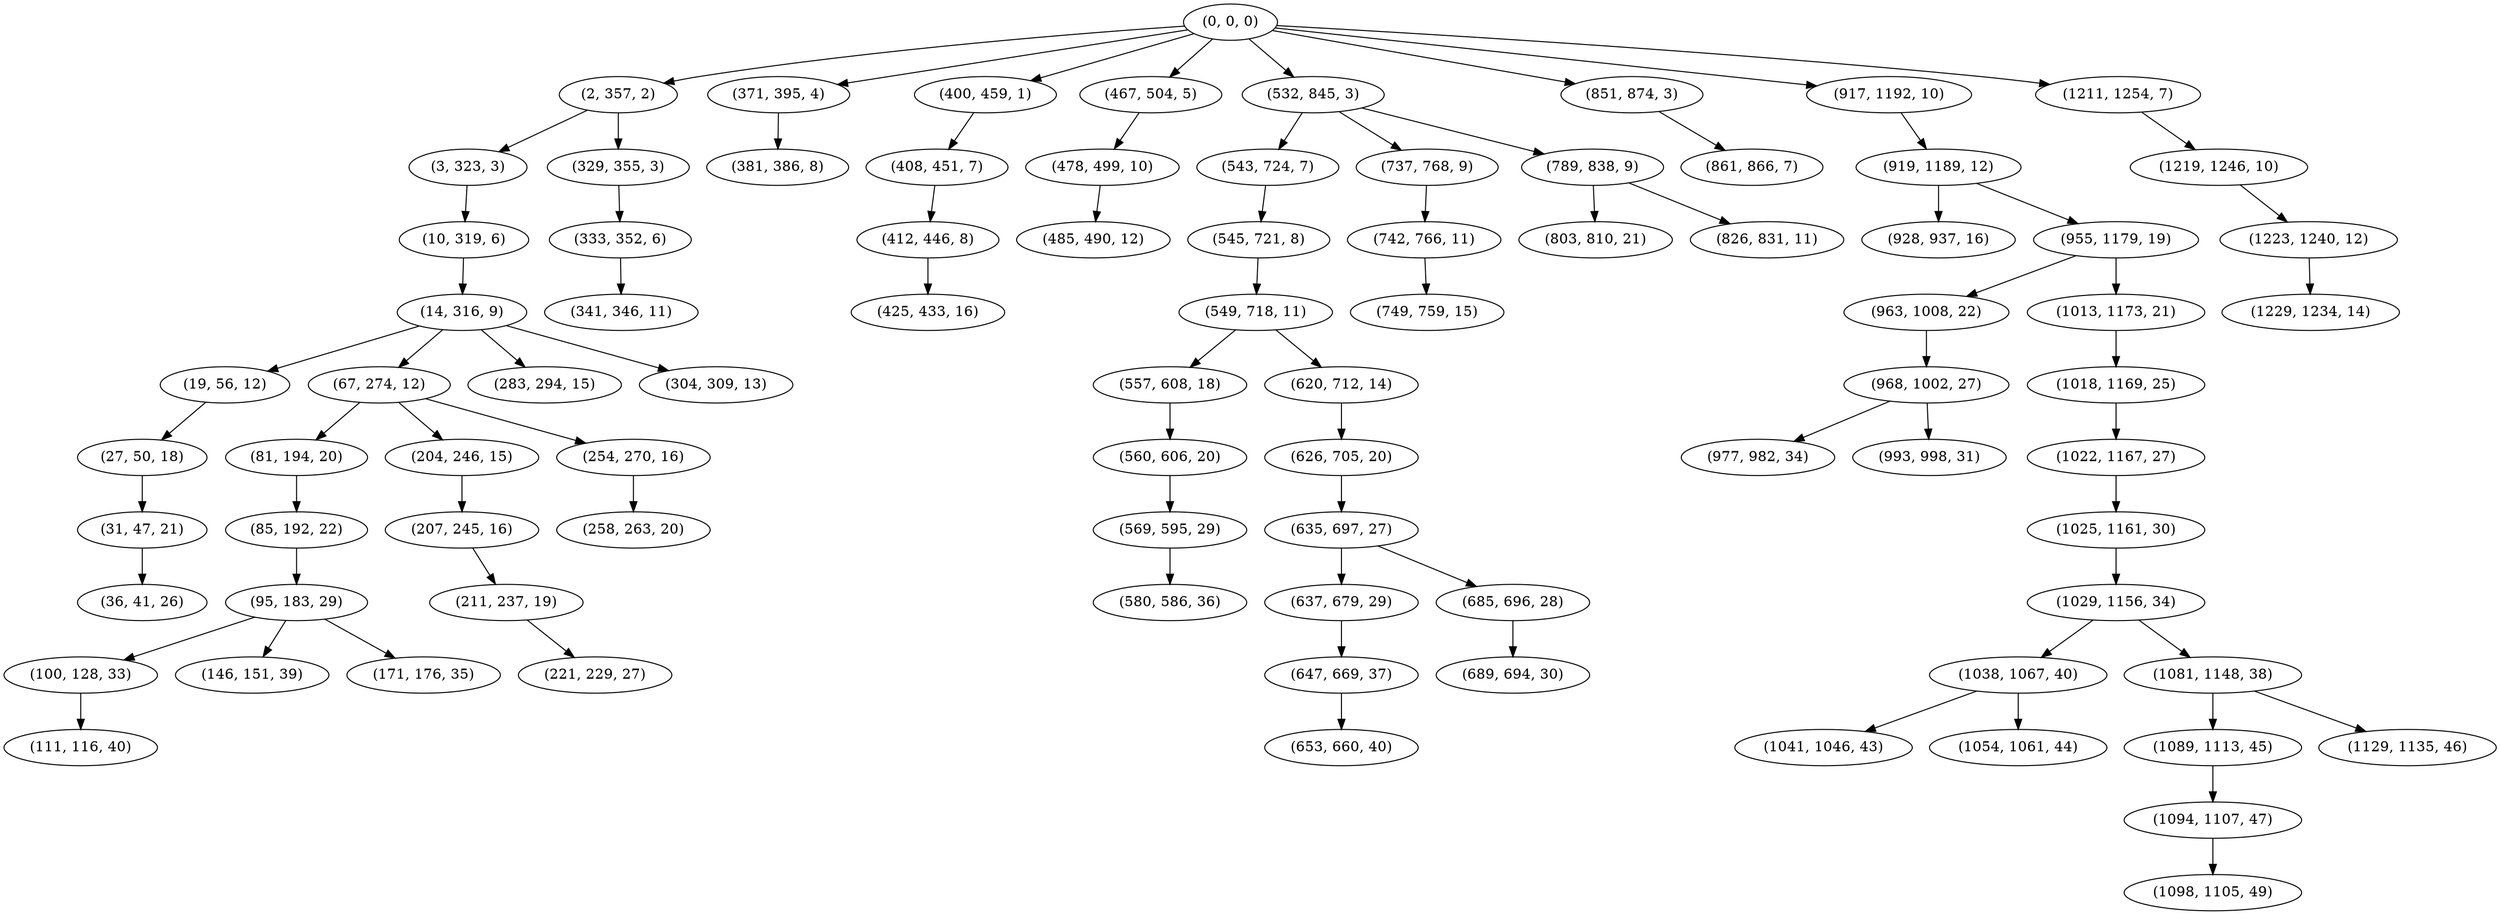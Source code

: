 digraph tree {
    "(0, 0, 0)";
    "(2, 357, 2)";
    "(3, 323, 3)";
    "(10, 319, 6)";
    "(14, 316, 9)";
    "(19, 56, 12)";
    "(27, 50, 18)";
    "(31, 47, 21)";
    "(36, 41, 26)";
    "(67, 274, 12)";
    "(81, 194, 20)";
    "(85, 192, 22)";
    "(95, 183, 29)";
    "(100, 128, 33)";
    "(111, 116, 40)";
    "(146, 151, 39)";
    "(171, 176, 35)";
    "(204, 246, 15)";
    "(207, 245, 16)";
    "(211, 237, 19)";
    "(221, 229, 27)";
    "(254, 270, 16)";
    "(258, 263, 20)";
    "(283, 294, 15)";
    "(304, 309, 13)";
    "(329, 355, 3)";
    "(333, 352, 6)";
    "(341, 346, 11)";
    "(371, 395, 4)";
    "(381, 386, 8)";
    "(400, 459, 1)";
    "(408, 451, 7)";
    "(412, 446, 8)";
    "(425, 433, 16)";
    "(467, 504, 5)";
    "(478, 499, 10)";
    "(485, 490, 12)";
    "(532, 845, 3)";
    "(543, 724, 7)";
    "(545, 721, 8)";
    "(549, 718, 11)";
    "(557, 608, 18)";
    "(560, 606, 20)";
    "(569, 595, 29)";
    "(580, 586, 36)";
    "(620, 712, 14)";
    "(626, 705, 20)";
    "(635, 697, 27)";
    "(637, 679, 29)";
    "(647, 669, 37)";
    "(653, 660, 40)";
    "(685, 696, 28)";
    "(689, 694, 30)";
    "(737, 768, 9)";
    "(742, 766, 11)";
    "(749, 759, 15)";
    "(789, 838, 9)";
    "(803, 810, 21)";
    "(826, 831, 11)";
    "(851, 874, 3)";
    "(861, 866, 7)";
    "(917, 1192, 10)";
    "(919, 1189, 12)";
    "(928, 937, 16)";
    "(955, 1179, 19)";
    "(963, 1008, 22)";
    "(968, 1002, 27)";
    "(977, 982, 34)";
    "(993, 998, 31)";
    "(1013, 1173, 21)";
    "(1018, 1169, 25)";
    "(1022, 1167, 27)";
    "(1025, 1161, 30)";
    "(1029, 1156, 34)";
    "(1038, 1067, 40)";
    "(1041, 1046, 43)";
    "(1054, 1061, 44)";
    "(1081, 1148, 38)";
    "(1089, 1113, 45)";
    "(1094, 1107, 47)";
    "(1098, 1105, 49)";
    "(1129, 1135, 46)";
    "(1211, 1254, 7)";
    "(1219, 1246, 10)";
    "(1223, 1240, 12)";
    "(1229, 1234, 14)";
    "(0, 0, 0)" -> "(2, 357, 2)";
    "(0, 0, 0)" -> "(371, 395, 4)";
    "(0, 0, 0)" -> "(400, 459, 1)";
    "(0, 0, 0)" -> "(467, 504, 5)";
    "(0, 0, 0)" -> "(532, 845, 3)";
    "(0, 0, 0)" -> "(851, 874, 3)";
    "(0, 0, 0)" -> "(917, 1192, 10)";
    "(0, 0, 0)" -> "(1211, 1254, 7)";
    "(2, 357, 2)" -> "(3, 323, 3)";
    "(2, 357, 2)" -> "(329, 355, 3)";
    "(3, 323, 3)" -> "(10, 319, 6)";
    "(10, 319, 6)" -> "(14, 316, 9)";
    "(14, 316, 9)" -> "(19, 56, 12)";
    "(14, 316, 9)" -> "(67, 274, 12)";
    "(14, 316, 9)" -> "(283, 294, 15)";
    "(14, 316, 9)" -> "(304, 309, 13)";
    "(19, 56, 12)" -> "(27, 50, 18)";
    "(27, 50, 18)" -> "(31, 47, 21)";
    "(31, 47, 21)" -> "(36, 41, 26)";
    "(67, 274, 12)" -> "(81, 194, 20)";
    "(67, 274, 12)" -> "(204, 246, 15)";
    "(67, 274, 12)" -> "(254, 270, 16)";
    "(81, 194, 20)" -> "(85, 192, 22)";
    "(85, 192, 22)" -> "(95, 183, 29)";
    "(95, 183, 29)" -> "(100, 128, 33)";
    "(95, 183, 29)" -> "(146, 151, 39)";
    "(95, 183, 29)" -> "(171, 176, 35)";
    "(100, 128, 33)" -> "(111, 116, 40)";
    "(204, 246, 15)" -> "(207, 245, 16)";
    "(207, 245, 16)" -> "(211, 237, 19)";
    "(211, 237, 19)" -> "(221, 229, 27)";
    "(254, 270, 16)" -> "(258, 263, 20)";
    "(329, 355, 3)" -> "(333, 352, 6)";
    "(333, 352, 6)" -> "(341, 346, 11)";
    "(371, 395, 4)" -> "(381, 386, 8)";
    "(400, 459, 1)" -> "(408, 451, 7)";
    "(408, 451, 7)" -> "(412, 446, 8)";
    "(412, 446, 8)" -> "(425, 433, 16)";
    "(467, 504, 5)" -> "(478, 499, 10)";
    "(478, 499, 10)" -> "(485, 490, 12)";
    "(532, 845, 3)" -> "(543, 724, 7)";
    "(532, 845, 3)" -> "(737, 768, 9)";
    "(532, 845, 3)" -> "(789, 838, 9)";
    "(543, 724, 7)" -> "(545, 721, 8)";
    "(545, 721, 8)" -> "(549, 718, 11)";
    "(549, 718, 11)" -> "(557, 608, 18)";
    "(549, 718, 11)" -> "(620, 712, 14)";
    "(557, 608, 18)" -> "(560, 606, 20)";
    "(560, 606, 20)" -> "(569, 595, 29)";
    "(569, 595, 29)" -> "(580, 586, 36)";
    "(620, 712, 14)" -> "(626, 705, 20)";
    "(626, 705, 20)" -> "(635, 697, 27)";
    "(635, 697, 27)" -> "(637, 679, 29)";
    "(635, 697, 27)" -> "(685, 696, 28)";
    "(637, 679, 29)" -> "(647, 669, 37)";
    "(647, 669, 37)" -> "(653, 660, 40)";
    "(685, 696, 28)" -> "(689, 694, 30)";
    "(737, 768, 9)" -> "(742, 766, 11)";
    "(742, 766, 11)" -> "(749, 759, 15)";
    "(789, 838, 9)" -> "(803, 810, 21)";
    "(789, 838, 9)" -> "(826, 831, 11)";
    "(851, 874, 3)" -> "(861, 866, 7)";
    "(917, 1192, 10)" -> "(919, 1189, 12)";
    "(919, 1189, 12)" -> "(928, 937, 16)";
    "(919, 1189, 12)" -> "(955, 1179, 19)";
    "(955, 1179, 19)" -> "(963, 1008, 22)";
    "(955, 1179, 19)" -> "(1013, 1173, 21)";
    "(963, 1008, 22)" -> "(968, 1002, 27)";
    "(968, 1002, 27)" -> "(977, 982, 34)";
    "(968, 1002, 27)" -> "(993, 998, 31)";
    "(1013, 1173, 21)" -> "(1018, 1169, 25)";
    "(1018, 1169, 25)" -> "(1022, 1167, 27)";
    "(1022, 1167, 27)" -> "(1025, 1161, 30)";
    "(1025, 1161, 30)" -> "(1029, 1156, 34)";
    "(1029, 1156, 34)" -> "(1038, 1067, 40)";
    "(1029, 1156, 34)" -> "(1081, 1148, 38)";
    "(1038, 1067, 40)" -> "(1041, 1046, 43)";
    "(1038, 1067, 40)" -> "(1054, 1061, 44)";
    "(1081, 1148, 38)" -> "(1089, 1113, 45)";
    "(1081, 1148, 38)" -> "(1129, 1135, 46)";
    "(1089, 1113, 45)" -> "(1094, 1107, 47)";
    "(1094, 1107, 47)" -> "(1098, 1105, 49)";
    "(1211, 1254, 7)" -> "(1219, 1246, 10)";
    "(1219, 1246, 10)" -> "(1223, 1240, 12)";
    "(1223, 1240, 12)" -> "(1229, 1234, 14)";
}
